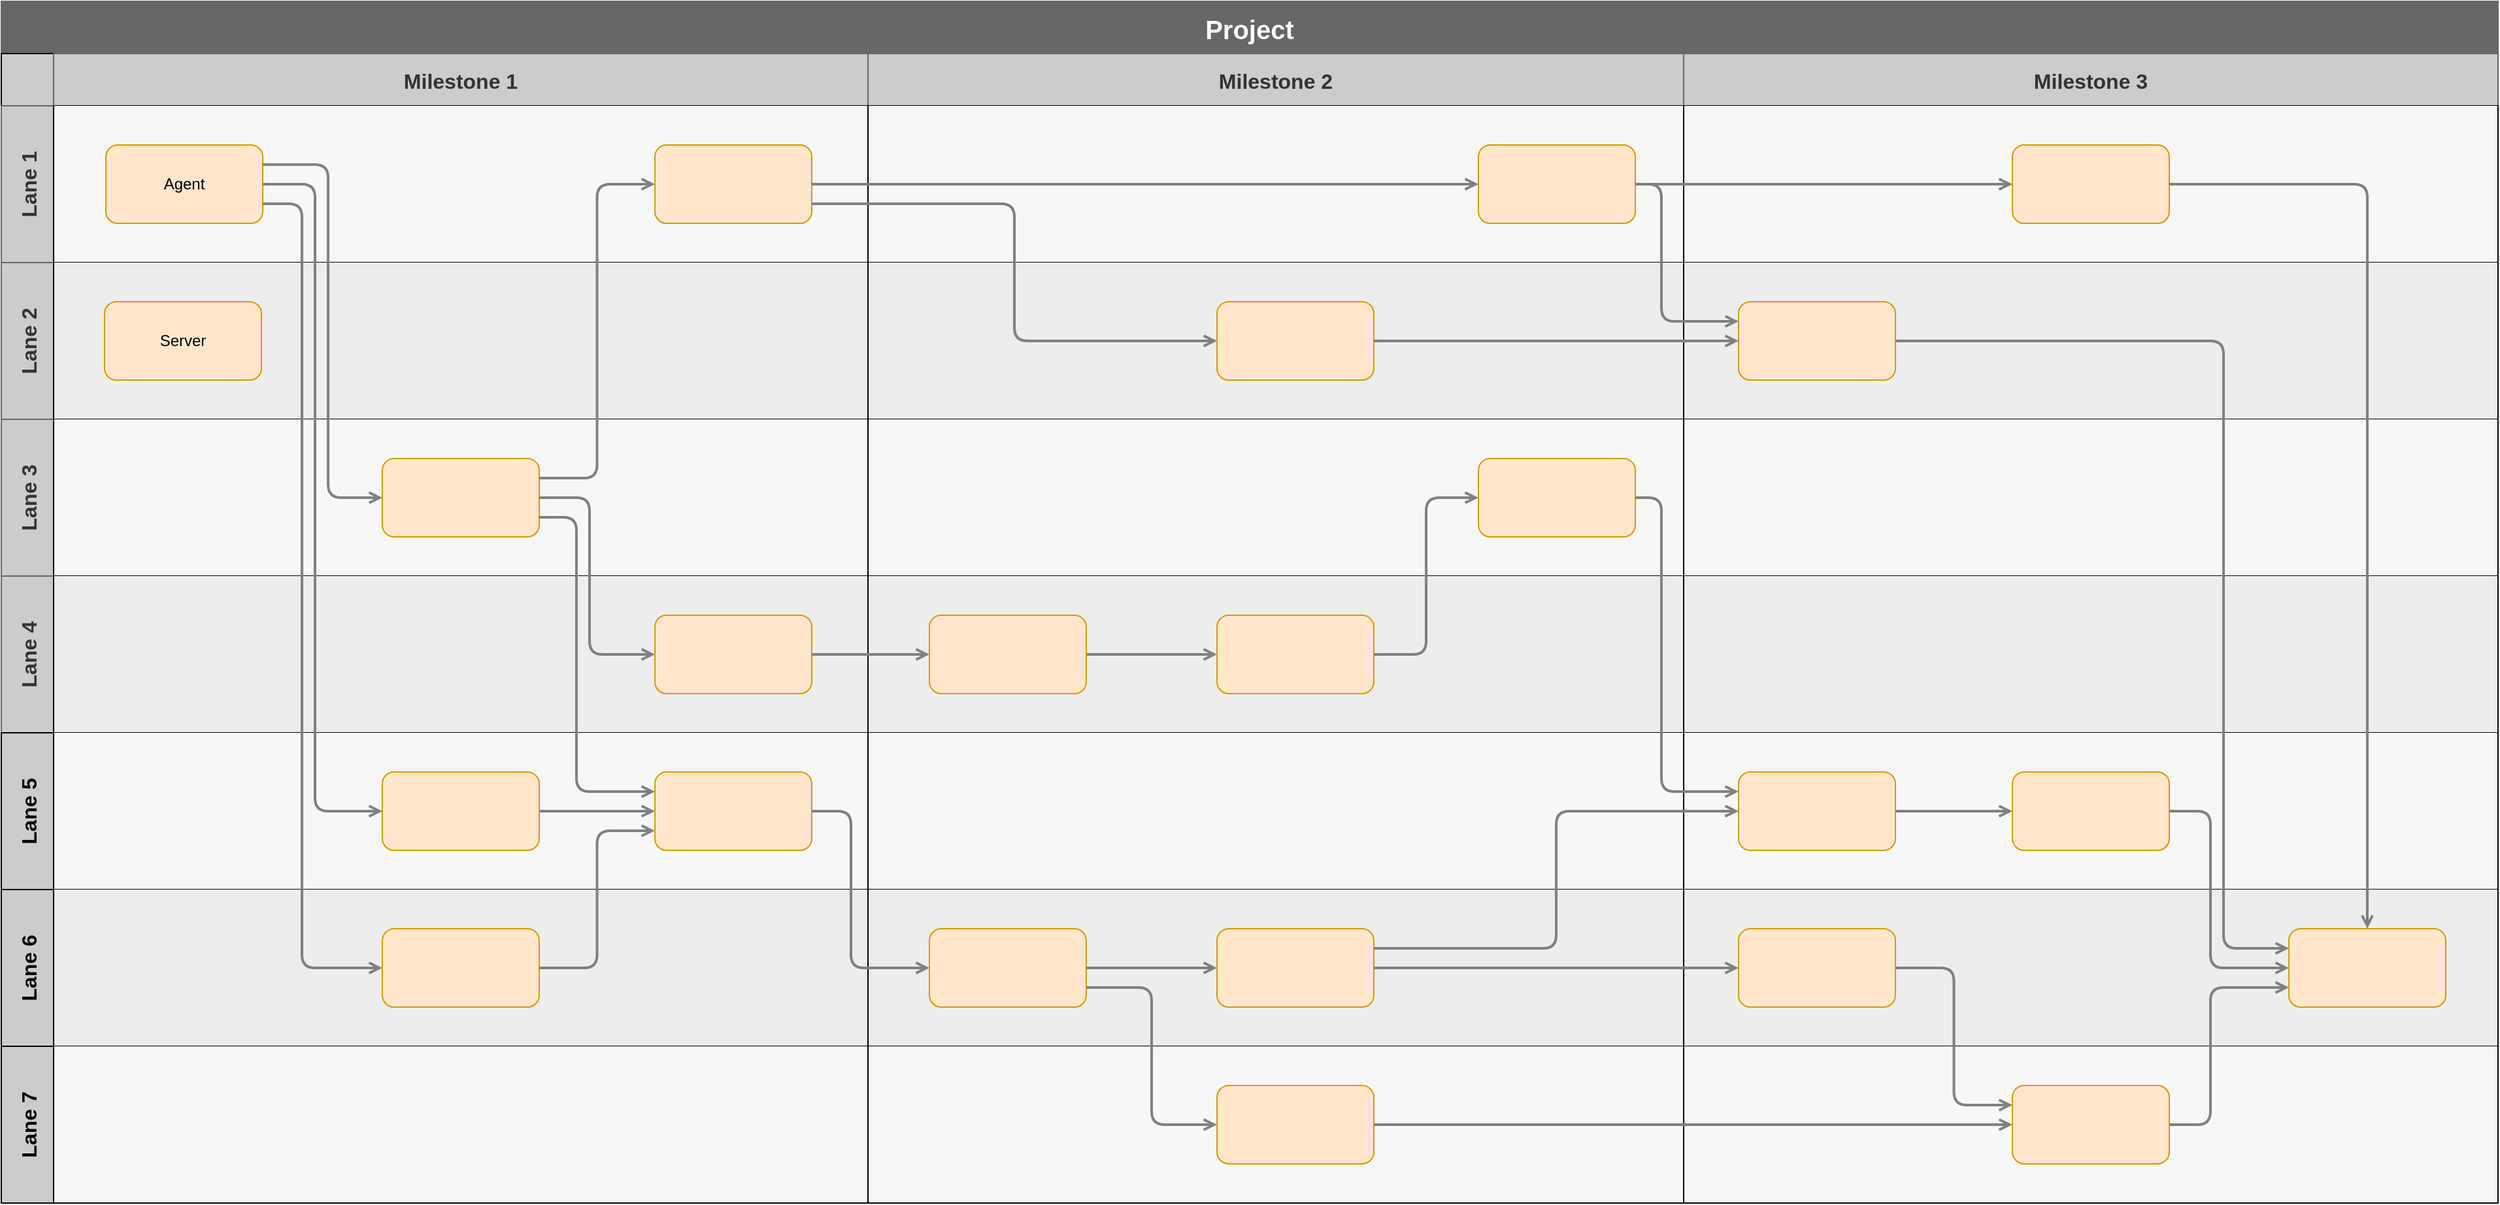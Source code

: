 <mxfile version="17.1.1" type="github">
  <diagram id="SKKUcJ5VEc6u-D2HOba2" name="Main">
    <mxGraphModel dx="1422" dy="762" grid="1" gridSize="10" guides="1" tooltips="1" connect="1" arrows="1" fold="1" page="0" pageScale="1" pageWidth="850" pageHeight="1100" math="0" shadow="0">
      <root>
        <mxCell id="0" />
        <mxCell id="1" parent="0" />
        <mxCell id="Bd9ExztTySn4Xa-1oHR2-1" value="Project" style="shape=table;childLayout=tableLayout;rowLines=0;columnLines=0;startSize=40;collapsible=0;recursiveResize=0;expand=0;pointerEvents=0;strokeColor=#666666;fontStyle=1;fontSize=20;labelBackgroundColor=none;fillColor=#666666;fontColor=#FFFFFF;" parent="1" vertex="1">
          <mxGeometry x="40" y="40" width="1910" height="920" as="geometry" />
        </mxCell>
        <mxCell id="Bd9ExztTySn4Xa-1oHR2-2" value="" style="swimlane;horizontal=0;points=[[0,0.5],[1,0.5]];portConstraint=eastwest;startSize=40;collapsible=0;recursiveResize=0;expand=0;pointerEvents=0;fillColor=#CCCCCC;" parent="Bd9ExztTySn4Xa-1oHR2-1" vertex="1">
          <mxGeometry y="40" width="1910" height="40" as="geometry" />
        </mxCell>
        <mxCell id="Bd9ExztTySn4Xa-1oHR2-3" value="Milestone 1" style="swimlane;connectable=0;startSize=40;collapsible=0;recursiveResize=0;expand=0;pointerEvents=0;strokeColor=#666666;fontColor=#333333;fillColor=#CCCCCC;fontSize=16;" parent="Bd9ExztTySn4Xa-1oHR2-2" vertex="1">
          <mxGeometry x="40" width="623" height="40" as="geometry">
            <mxRectangle width="623" height="40" as="alternateBounds" />
          </mxGeometry>
        </mxCell>
        <mxCell id="Bd9ExztTySn4Xa-1oHR2-4" value="Milestone 2" style="swimlane;connectable=0;startSize=40;collapsible=0;recursiveResize=0;expand=0;pointerEvents=0;strokeColor=#666666;fontColor=#333333;fillColor=#CCCCCC;fontSize=16;" parent="Bd9ExztTySn4Xa-1oHR2-2" vertex="1">
          <mxGeometry x="663" width="624" height="40" as="geometry">
            <mxRectangle width="624" height="40" as="alternateBounds" />
          </mxGeometry>
        </mxCell>
        <mxCell id="Bd9ExztTySn4Xa-1oHR2-5" value="Milestone 3" style="swimlane;connectable=0;startSize=40;collapsible=0;recursiveResize=0;expand=0;pointerEvents=0;strokeColor=#666666;fontColor=#333333;fillColor=#CCCCCC;fontSize=16;" parent="Bd9ExztTySn4Xa-1oHR2-2" vertex="1">
          <mxGeometry x="1287" width="623" height="40" as="geometry">
            <mxRectangle width="623" height="40" as="alternateBounds" />
          </mxGeometry>
        </mxCell>
        <mxCell id="Bd9ExztTySn4Xa-1oHR2-6" value="Lane 1" style="swimlane;horizontal=0;points=[[0,0.5],[1,0.5]];portConstraint=eastwest;startSize=40;collapsible=0;recursiveResize=0;expand=0;pointerEvents=0;strokeColor=#666666;fontColor=#333333;fillColor=#CCCCCC;fontSize=16;" parent="Bd9ExztTySn4Xa-1oHR2-1" vertex="1">
          <mxGeometry y="80" width="1910" height="120" as="geometry" />
        </mxCell>
        <mxCell id="Bd9ExztTySn4Xa-1oHR2-7" value="" style="swimlane;connectable=0;startSize=0;collapsible=0;recursiveResize=0;expand=0;pointerEvents=0;fillColor=#E6E6E6;swimlaneFillColor=#F7F7F7;" parent="Bd9ExztTySn4Xa-1oHR2-6" vertex="1">
          <mxGeometry x="40" width="623" height="120" as="geometry">
            <mxRectangle width="623" height="120" as="alternateBounds" />
          </mxGeometry>
        </mxCell>
        <mxCell id="Bd9ExztTySn4Xa-1oHR2-8" value="Agent" style="rounded=1;whiteSpace=wrap;html=1;fillColor=#ffe6cc;strokeColor=#d79b00;" parent="Bd9ExztTySn4Xa-1oHR2-7" vertex="1">
          <mxGeometry x="40" y="30" width="120" height="60" as="geometry" />
        </mxCell>
        <mxCell id="Bd9ExztTySn4Xa-1oHR2-9" value="" style="rounded=1;whiteSpace=wrap;html=1;fillColor=#ffe6cc;strokeColor=#d79b00;" parent="Bd9ExztTySn4Xa-1oHR2-7" vertex="1">
          <mxGeometry x="460" y="30" width="120" height="60" as="geometry" />
        </mxCell>
        <mxCell id="Bd9ExztTySn4Xa-1oHR2-10" value="" style="swimlane;connectable=0;startSize=0;collapsible=0;recursiveResize=0;expand=0;pointerEvents=0;fillColor=#E6E6E6;swimlaneFillColor=#F7F7F7;" parent="Bd9ExztTySn4Xa-1oHR2-6" vertex="1">
          <mxGeometry x="663" width="624" height="120" as="geometry">
            <mxRectangle width="624" height="120" as="alternateBounds" />
          </mxGeometry>
        </mxCell>
        <mxCell id="Bd9ExztTySn4Xa-1oHR2-11" value="" style="rounded=1;whiteSpace=wrap;html=1;fillColor=#ffe6cc;strokeColor=#d79b00;" parent="Bd9ExztTySn4Xa-1oHR2-10" vertex="1">
          <mxGeometry x="467" y="30" width="120" height="60" as="geometry" />
        </mxCell>
        <mxCell id="Bd9ExztTySn4Xa-1oHR2-12" value="" style="swimlane;connectable=0;startSize=0;collapsible=0;recursiveResize=0;expand=0;pointerEvents=0;fillColor=#E6E6E6;swimlaneFillColor=#F7F7F7;" parent="Bd9ExztTySn4Xa-1oHR2-6" vertex="1">
          <mxGeometry x="1287" width="623" height="120" as="geometry">
            <mxRectangle width="623" height="120" as="alternateBounds" />
          </mxGeometry>
        </mxCell>
        <mxCell id="Bd9ExztTySn4Xa-1oHR2-13" value="" style="rounded=1;whiteSpace=wrap;html=1;fillColor=#ffe6cc;strokeColor=#d79b00;" parent="Bd9ExztTySn4Xa-1oHR2-12" vertex="1">
          <mxGeometry x="251.5" y="30" width="120" height="60" as="geometry" />
        </mxCell>
        <mxCell id="Bd9ExztTySn4Xa-1oHR2-14" style="edgeStyle=orthogonalEdgeStyle;rounded=1;orthogonalLoop=1;jettySize=auto;html=1;exitX=1;exitY=0.5;exitDx=0;exitDy=0;entryX=0;entryY=0.5;entryDx=0;entryDy=0;jumpStyle=arc;strokeWidth=2;strokeColor=#808080;endArrow=open;endFill=0;" parent="Bd9ExztTySn4Xa-1oHR2-6" source="Bd9ExztTySn4Xa-1oHR2-9" target="Bd9ExztTySn4Xa-1oHR2-11" edge="1">
          <mxGeometry relative="1" as="geometry" />
        </mxCell>
        <mxCell id="Bd9ExztTySn4Xa-1oHR2-15" style="edgeStyle=orthogonalEdgeStyle;rounded=1;orthogonalLoop=1;jettySize=auto;html=1;exitX=1;exitY=0.5;exitDx=0;exitDy=0;jumpStyle=arc;strokeWidth=2;strokeColor=#808080;endArrow=open;endFill=0;" parent="Bd9ExztTySn4Xa-1oHR2-6" source="Bd9ExztTySn4Xa-1oHR2-11" target="Bd9ExztTySn4Xa-1oHR2-13" edge="1">
          <mxGeometry relative="1" as="geometry" />
        </mxCell>
        <mxCell id="Bd9ExztTySn4Xa-1oHR2-16" value="Lane 2" style="swimlane;horizontal=0;points=[[0,0.5],[1,0.5]];portConstraint=eastwest;startSize=40;collapsible=0;recursiveResize=0;expand=0;pointerEvents=0;strokeColor=#666666;fontColor=#333333;fillColor=#CCCCCC;fontSize=16;" parent="Bd9ExztTySn4Xa-1oHR2-1" vertex="1">
          <mxGeometry y="200" width="1910" height="120" as="geometry" />
        </mxCell>
        <mxCell id="Bd9ExztTySn4Xa-1oHR2-17" value="" style="swimlane;connectable=0;startSize=0;collapsible=0;recursiveResize=0;expand=0;pointerEvents=0;swimlaneFillColor=#EDEDED;" parent="Bd9ExztTySn4Xa-1oHR2-16" vertex="1">
          <mxGeometry x="40" width="623" height="120" as="geometry">
            <mxRectangle width="623" height="120" as="alternateBounds" />
          </mxGeometry>
        </mxCell>
        <mxCell id="Pblytjd7HcFPG1i_1WcL-1" value="Server" style="rounded=1;whiteSpace=wrap;html=1;fillColor=#ffe6cc;strokeColor=#d79b00;" vertex="1" parent="Bd9ExztTySn4Xa-1oHR2-17">
          <mxGeometry x="39" y="30" width="120" height="60" as="geometry" />
        </mxCell>
        <mxCell id="Bd9ExztTySn4Xa-1oHR2-18" value="" style="swimlane;connectable=0;startSize=0;collapsible=0;recursiveResize=0;expand=0;pointerEvents=0;swimlaneFillColor=#EDEDED;" parent="Bd9ExztTySn4Xa-1oHR2-16" vertex="1">
          <mxGeometry x="663" width="624" height="120" as="geometry">
            <mxRectangle width="624" height="120" as="alternateBounds" />
          </mxGeometry>
        </mxCell>
        <mxCell id="Bd9ExztTySn4Xa-1oHR2-19" value="" style="rounded=1;whiteSpace=wrap;html=1;fillColor=#ffe6cc;strokeColor=#d79b00;" parent="Bd9ExztTySn4Xa-1oHR2-18" vertex="1">
          <mxGeometry x="267" y="30" width="120" height="60" as="geometry" />
        </mxCell>
        <mxCell id="Bd9ExztTySn4Xa-1oHR2-20" value="" style="swimlane;connectable=0;startSize=0;collapsible=0;recursiveResize=0;expand=0;pointerEvents=0;swimlaneFillColor=#EDEDED;" parent="Bd9ExztTySn4Xa-1oHR2-16" vertex="1">
          <mxGeometry x="1287" width="623" height="120" as="geometry">
            <mxRectangle width="623" height="120" as="alternateBounds" />
          </mxGeometry>
        </mxCell>
        <mxCell id="Bd9ExztTySn4Xa-1oHR2-21" value="" style="rounded=1;whiteSpace=wrap;html=1;fillColor=#ffe6cc;strokeColor=#d79b00;" parent="Bd9ExztTySn4Xa-1oHR2-20" vertex="1">
          <mxGeometry x="42" y="30" width="120" height="60" as="geometry" />
        </mxCell>
        <mxCell id="Bd9ExztTySn4Xa-1oHR2-22" style="edgeStyle=orthogonalEdgeStyle;rounded=1;orthogonalLoop=1;jettySize=auto;html=1;exitX=1;exitY=0.5;exitDx=0;exitDy=0;entryX=0;entryY=0.5;entryDx=0;entryDy=0;jumpStyle=arc;strokeWidth=2;strokeColor=#808080;endArrow=open;endFill=0;" parent="Bd9ExztTySn4Xa-1oHR2-16" source="Bd9ExztTySn4Xa-1oHR2-19" target="Bd9ExztTySn4Xa-1oHR2-21" edge="1">
          <mxGeometry relative="1" as="geometry" />
        </mxCell>
        <mxCell id="Bd9ExztTySn4Xa-1oHR2-23" value="Lane 3" style="swimlane;horizontal=0;points=[[0,0.5],[1,0.5]];portConstraint=eastwest;startSize=40;collapsible=0;recursiveResize=0;expand=0;pointerEvents=0;strokeColor=#666666;fontColor=#333333;fillColor=#CCCCCC;fontSize=16;" parent="Bd9ExztTySn4Xa-1oHR2-1" vertex="1">
          <mxGeometry y="320" width="1910" height="120" as="geometry" />
        </mxCell>
        <mxCell id="Bd9ExztTySn4Xa-1oHR2-24" value="" style="swimlane;connectable=0;startSize=0;collapsible=0;recursiveResize=0;expand=0;pointerEvents=0;swimlaneFillColor=#F7F7F7;" parent="Bd9ExztTySn4Xa-1oHR2-23" vertex="1">
          <mxGeometry x="40" width="623" height="120" as="geometry">
            <mxRectangle width="623" height="120" as="alternateBounds" />
          </mxGeometry>
        </mxCell>
        <mxCell id="Bd9ExztTySn4Xa-1oHR2-25" value="" style="rounded=1;whiteSpace=wrap;html=1;fillColor=#ffe6cc;strokeColor=#d79b00;" parent="Bd9ExztTySn4Xa-1oHR2-24" vertex="1">
          <mxGeometry x="251.5" y="30" width="120" height="60" as="geometry" />
        </mxCell>
        <mxCell id="Bd9ExztTySn4Xa-1oHR2-26" value="" style="swimlane;connectable=0;startSize=0;collapsible=0;recursiveResize=0;expand=0;pointerEvents=0;swimlaneFillColor=#F7F7F7;" parent="Bd9ExztTySn4Xa-1oHR2-23" vertex="1">
          <mxGeometry x="663" width="624" height="120" as="geometry">
            <mxRectangle width="624" height="120" as="alternateBounds" />
          </mxGeometry>
        </mxCell>
        <mxCell id="Bd9ExztTySn4Xa-1oHR2-27" value="" style="rounded=1;whiteSpace=wrap;html=1;fillColor=#ffe6cc;strokeColor=#d79b00;" parent="Bd9ExztTySn4Xa-1oHR2-26" vertex="1">
          <mxGeometry x="467" y="30" width="120" height="60" as="geometry" />
        </mxCell>
        <mxCell id="Bd9ExztTySn4Xa-1oHR2-28" value="" style="swimlane;connectable=0;startSize=0;collapsible=0;recursiveResize=0;expand=0;pointerEvents=0;swimlaneFillColor=#F7F7F7;" parent="Bd9ExztTySn4Xa-1oHR2-23" vertex="1">
          <mxGeometry x="1287" width="623" height="120" as="geometry">
            <mxRectangle width="623" height="120" as="alternateBounds" />
          </mxGeometry>
        </mxCell>
        <mxCell id="Bd9ExztTySn4Xa-1oHR2-29" value="Lane 4" style="swimlane;horizontal=0;points=[[0,0.5],[1,0.5]];portConstraint=eastwest;startSize=40;collapsible=0;recursiveResize=0;expand=0;pointerEvents=0;strokeColor=#666666;fontColor=#333333;fillColor=#CCCCCC;fontSize=16;" parent="Bd9ExztTySn4Xa-1oHR2-1" vertex="1">
          <mxGeometry y="440" width="1910" height="120" as="geometry" />
        </mxCell>
        <mxCell id="Bd9ExztTySn4Xa-1oHR2-30" value="" style="swimlane;connectable=0;startSize=0;collapsible=0;recursiveResize=0;expand=0;pointerEvents=0;swimlaneFillColor=#EDEDED;" parent="Bd9ExztTySn4Xa-1oHR2-29" vertex="1">
          <mxGeometry x="40" width="623" height="120" as="geometry">
            <mxRectangle width="623" height="120" as="alternateBounds" />
          </mxGeometry>
        </mxCell>
        <mxCell id="Bd9ExztTySn4Xa-1oHR2-31" value="" style="rounded=1;whiteSpace=wrap;html=1;fillColor=#ffe6cc;strokeColor=#d79b00;" parent="Bd9ExztTySn4Xa-1oHR2-30" vertex="1">
          <mxGeometry x="460" y="30" width="120" height="60" as="geometry" />
        </mxCell>
        <mxCell id="Bd9ExztTySn4Xa-1oHR2-32" value="" style="swimlane;connectable=0;startSize=0;collapsible=0;recursiveResize=0;expand=0;pointerEvents=0;swimlaneFillColor=#EDEDED;" parent="Bd9ExztTySn4Xa-1oHR2-29" vertex="1">
          <mxGeometry x="663" width="624" height="120" as="geometry">
            <mxRectangle width="624" height="120" as="alternateBounds" />
          </mxGeometry>
        </mxCell>
        <mxCell id="Bd9ExztTySn4Xa-1oHR2-33" value="" style="edgeStyle=orthogonalEdgeStyle;rounded=1;orthogonalLoop=1;jettySize=auto;html=1;jumpStyle=arc;strokeWidth=2;strokeColor=#808080;endArrow=open;endFill=0;" parent="Bd9ExztTySn4Xa-1oHR2-32" source="Bd9ExztTySn4Xa-1oHR2-34" target="Bd9ExztTySn4Xa-1oHR2-35" edge="1">
          <mxGeometry relative="1" as="geometry" />
        </mxCell>
        <mxCell id="Bd9ExztTySn4Xa-1oHR2-34" value="" style="rounded=1;whiteSpace=wrap;html=1;fillColor=#ffe6cc;strokeColor=#d79b00;" parent="Bd9ExztTySn4Xa-1oHR2-32" vertex="1">
          <mxGeometry x="47" y="30" width="120" height="60" as="geometry" />
        </mxCell>
        <mxCell id="Bd9ExztTySn4Xa-1oHR2-35" value="" style="rounded=1;whiteSpace=wrap;html=1;fillColor=#ffe6cc;strokeColor=#d79b00;" parent="Bd9ExztTySn4Xa-1oHR2-32" vertex="1">
          <mxGeometry x="267" y="30" width="120" height="60" as="geometry" />
        </mxCell>
        <mxCell id="Bd9ExztTySn4Xa-1oHR2-36" value="" style="swimlane;connectable=0;startSize=0;collapsible=0;recursiveResize=0;expand=0;pointerEvents=0;swimlaneFillColor=#EDEDED;" parent="Bd9ExztTySn4Xa-1oHR2-29" vertex="1">
          <mxGeometry x="1287" width="623" height="120" as="geometry">
            <mxRectangle width="623" height="120" as="alternateBounds" />
          </mxGeometry>
        </mxCell>
        <mxCell id="Bd9ExztTySn4Xa-1oHR2-37" style="edgeStyle=orthogonalEdgeStyle;rounded=1;orthogonalLoop=1;jettySize=auto;html=1;exitX=1;exitY=0.5;exitDx=0;exitDy=0;jumpStyle=arc;strokeWidth=2;strokeColor=#808080;endArrow=open;endFill=0;" parent="Bd9ExztTySn4Xa-1oHR2-29" source="Bd9ExztTySn4Xa-1oHR2-31" target="Bd9ExztTySn4Xa-1oHR2-34" edge="1">
          <mxGeometry relative="1" as="geometry" />
        </mxCell>
        <mxCell id="Bd9ExztTySn4Xa-1oHR2-38" value="Lane 5" style="swimlane;horizontal=0;points=[[0,0.5],[1,0.5]];portConstraint=eastwest;startSize=40;collapsible=0;recursiveResize=0;expand=0;pointerEvents=0;fillColor=#CCCCCC;fontSize=16;" parent="Bd9ExztTySn4Xa-1oHR2-1" vertex="1">
          <mxGeometry y="560" width="1910" height="120" as="geometry" />
        </mxCell>
        <mxCell id="Bd9ExztTySn4Xa-1oHR2-39" value="" style="swimlane;connectable=0;startSize=0;collapsible=0;recursiveResize=0;expand=0;pointerEvents=0;swimlaneFillColor=#F7F7F7;" parent="Bd9ExztTySn4Xa-1oHR2-38" vertex="1">
          <mxGeometry x="40" width="623" height="120" as="geometry">
            <mxRectangle width="623" height="120" as="alternateBounds" />
          </mxGeometry>
        </mxCell>
        <mxCell id="Bd9ExztTySn4Xa-1oHR2-40" style="edgeStyle=orthogonalEdgeStyle;rounded=1;orthogonalLoop=1;jettySize=auto;html=1;exitX=1;exitY=0.5;exitDx=0;exitDy=0;entryX=0;entryY=0.5;entryDx=0;entryDy=0;jumpStyle=arc;strokeWidth=2;strokeColor=#808080;endArrow=open;endFill=0;" parent="Bd9ExztTySn4Xa-1oHR2-39" source="Bd9ExztTySn4Xa-1oHR2-41" target="Bd9ExztTySn4Xa-1oHR2-42" edge="1">
          <mxGeometry relative="1" as="geometry" />
        </mxCell>
        <mxCell id="Bd9ExztTySn4Xa-1oHR2-41" value="" style="rounded=1;whiteSpace=wrap;html=1;fillColor=#ffe6cc;strokeColor=#d79b00;" parent="Bd9ExztTySn4Xa-1oHR2-39" vertex="1">
          <mxGeometry x="251.5" y="30" width="120" height="60" as="geometry" />
        </mxCell>
        <mxCell id="Bd9ExztTySn4Xa-1oHR2-42" value="" style="rounded=1;whiteSpace=wrap;html=1;fillColor=#ffe6cc;strokeColor=#d79b00;" parent="Bd9ExztTySn4Xa-1oHR2-39" vertex="1">
          <mxGeometry x="460" y="30" width="120" height="60" as="geometry" />
        </mxCell>
        <mxCell id="Bd9ExztTySn4Xa-1oHR2-43" value="" style="swimlane;connectable=0;startSize=0;collapsible=0;recursiveResize=0;expand=0;pointerEvents=0;swimlaneFillColor=#F7F7F7;" parent="Bd9ExztTySn4Xa-1oHR2-38" vertex="1">
          <mxGeometry x="663" width="624" height="120" as="geometry">
            <mxRectangle width="624" height="120" as="alternateBounds" />
          </mxGeometry>
        </mxCell>
        <mxCell id="Bd9ExztTySn4Xa-1oHR2-44" value="" style="swimlane;connectable=0;startSize=0;collapsible=0;recursiveResize=0;expand=0;pointerEvents=0;swimlaneFillColor=#F7F7F7;" parent="Bd9ExztTySn4Xa-1oHR2-38" vertex="1">
          <mxGeometry x="1287" width="623" height="120" as="geometry">
            <mxRectangle width="623" height="120" as="alternateBounds" />
          </mxGeometry>
        </mxCell>
        <mxCell id="Bd9ExztTySn4Xa-1oHR2-45" value="" style="rounded=1;whiteSpace=wrap;html=1;fillColor=#ffe6cc;strokeColor=#d79b00;" parent="Bd9ExztTySn4Xa-1oHR2-44" vertex="1">
          <mxGeometry x="251.5" y="30" width="120" height="60" as="geometry" />
        </mxCell>
        <mxCell id="Bd9ExztTySn4Xa-1oHR2-46" style="edgeStyle=orthogonalEdgeStyle;rounded=1;orthogonalLoop=1;jettySize=auto;html=1;exitX=1;exitY=0.5;exitDx=0;exitDy=0;entryX=0;entryY=0.5;entryDx=0;entryDy=0;jumpStyle=arc;strokeWidth=2;strokeColor=#808080;endArrow=open;endFill=0;" parent="Bd9ExztTySn4Xa-1oHR2-44" source="Bd9ExztTySn4Xa-1oHR2-47" target="Bd9ExztTySn4Xa-1oHR2-45" edge="1">
          <mxGeometry relative="1" as="geometry" />
        </mxCell>
        <mxCell id="Bd9ExztTySn4Xa-1oHR2-47" value="" style="rounded=1;whiteSpace=wrap;html=1;fillColor=#ffe6cc;strokeColor=#d79b00;" parent="Bd9ExztTySn4Xa-1oHR2-44" vertex="1">
          <mxGeometry x="42" y="30" width="120" height="60" as="geometry" />
        </mxCell>
        <mxCell id="Bd9ExztTySn4Xa-1oHR2-48" value="Lane 6" style="swimlane;horizontal=0;points=[[0,0.5],[1,0.5]];portConstraint=eastwest;startSize=40;collapsible=0;recursiveResize=0;expand=0;pointerEvents=0;fillColor=#CCCCCC;fontSize=16;" parent="Bd9ExztTySn4Xa-1oHR2-1" vertex="1">
          <mxGeometry y="680" width="1910" height="120" as="geometry" />
        </mxCell>
        <mxCell id="Bd9ExztTySn4Xa-1oHR2-49" value="" style="swimlane;connectable=0;startSize=0;collapsible=0;recursiveResize=0;expand=0;pointerEvents=0;swimlaneFillColor=#EDEDED;" parent="Bd9ExztTySn4Xa-1oHR2-48" vertex="1">
          <mxGeometry x="40" width="623" height="120" as="geometry">
            <mxRectangle width="623" height="120" as="alternateBounds" />
          </mxGeometry>
        </mxCell>
        <mxCell id="Bd9ExztTySn4Xa-1oHR2-50" value="" style="rounded=1;whiteSpace=wrap;html=1;fillColor=#ffe6cc;strokeColor=#d79b00;" parent="Bd9ExztTySn4Xa-1oHR2-49" vertex="1">
          <mxGeometry x="251.5" y="30" width="120" height="60" as="geometry" />
        </mxCell>
        <mxCell id="Bd9ExztTySn4Xa-1oHR2-51" value="" style="swimlane;connectable=0;startSize=0;collapsible=0;recursiveResize=0;expand=0;pointerEvents=0;swimlaneFillColor=#EDEDED;" parent="Bd9ExztTySn4Xa-1oHR2-48" vertex="1">
          <mxGeometry x="663" width="624" height="120" as="geometry">
            <mxRectangle width="624" height="120" as="alternateBounds" />
          </mxGeometry>
        </mxCell>
        <mxCell id="Bd9ExztTySn4Xa-1oHR2-52" value="" style="rounded=1;whiteSpace=wrap;html=1;fillColor=#ffe6cc;strokeColor=#d79b00;" parent="Bd9ExztTySn4Xa-1oHR2-51" vertex="1">
          <mxGeometry x="47" y="30" width="120" height="60" as="geometry" />
        </mxCell>
        <mxCell id="Bd9ExztTySn4Xa-1oHR2-53" value="" style="rounded=1;whiteSpace=wrap;html=1;fillColor=#ffe6cc;strokeColor=#d79b00;" parent="Bd9ExztTySn4Xa-1oHR2-51" vertex="1">
          <mxGeometry x="267" y="30" width="120" height="60" as="geometry" />
        </mxCell>
        <mxCell id="Bd9ExztTySn4Xa-1oHR2-54" value="" style="edgeStyle=orthogonalEdgeStyle;rounded=1;orthogonalLoop=1;jettySize=auto;html=1;jumpStyle=arc;strokeWidth=2;strokeColor=#808080;endArrow=open;endFill=0;" parent="Bd9ExztTySn4Xa-1oHR2-51" source="Bd9ExztTySn4Xa-1oHR2-52" target="Bd9ExztTySn4Xa-1oHR2-53" edge="1">
          <mxGeometry relative="1" as="geometry" />
        </mxCell>
        <mxCell id="Bd9ExztTySn4Xa-1oHR2-55" value="" style="swimlane;connectable=0;startSize=0;collapsible=0;recursiveResize=0;expand=0;pointerEvents=0;swimlaneFillColor=#EDEDED;" parent="Bd9ExztTySn4Xa-1oHR2-48" vertex="1">
          <mxGeometry x="1287" width="623" height="120" as="geometry">
            <mxRectangle width="623" height="120" as="alternateBounds" />
          </mxGeometry>
        </mxCell>
        <mxCell id="Bd9ExztTySn4Xa-1oHR2-56" value="" style="rounded=1;whiteSpace=wrap;html=1;fillColor=#ffe6cc;strokeColor=#d79b00;" parent="Bd9ExztTySn4Xa-1oHR2-55" vertex="1">
          <mxGeometry x="42" y="30" width="120" height="60" as="geometry" />
        </mxCell>
        <mxCell id="Bd9ExztTySn4Xa-1oHR2-57" value="" style="rounded=1;whiteSpace=wrap;html=1;fillColor=#ffe6cc;strokeColor=#d79b00;" parent="Bd9ExztTySn4Xa-1oHR2-55" vertex="1">
          <mxGeometry x="463" y="30" width="120" height="60" as="geometry" />
        </mxCell>
        <mxCell id="Bd9ExztTySn4Xa-1oHR2-58" style="edgeStyle=orthogonalEdgeStyle;rounded=1;orthogonalLoop=1;jettySize=auto;html=1;exitX=1;exitY=0.5;exitDx=0;exitDy=0;jumpStyle=arc;strokeWidth=2;strokeColor=#808080;endArrow=open;endFill=0;" parent="Bd9ExztTySn4Xa-1oHR2-48" source="Bd9ExztTySn4Xa-1oHR2-53" target="Bd9ExztTySn4Xa-1oHR2-56" edge="1">
          <mxGeometry relative="1" as="geometry" />
        </mxCell>
        <mxCell id="Bd9ExztTySn4Xa-1oHR2-59" value="Lane 7" style="swimlane;horizontal=0;points=[[0,0.5],[1,0.5]];portConstraint=eastwest;startSize=40;collapsible=0;recursiveResize=0;expand=0;pointerEvents=0;fillColor=#CCCCCC;fontSize=16;" parent="Bd9ExztTySn4Xa-1oHR2-1" vertex="1">
          <mxGeometry y="800" width="1910" height="120" as="geometry" />
        </mxCell>
        <mxCell id="Bd9ExztTySn4Xa-1oHR2-60" style="swimlane;connectable=0;startSize=0;collapsible=0;recursiveResize=0;expand=0;pointerEvents=0;swimlaneFillColor=#F7F7F7;" parent="Bd9ExztTySn4Xa-1oHR2-59" vertex="1">
          <mxGeometry x="40" width="623" height="120" as="geometry">
            <mxRectangle width="623" height="120" as="alternateBounds" />
          </mxGeometry>
        </mxCell>
        <mxCell id="Bd9ExztTySn4Xa-1oHR2-61" style="swimlane;connectable=0;startSize=0;collapsible=0;recursiveResize=0;expand=0;pointerEvents=0;swimlaneFillColor=#F7F7F7;" parent="Bd9ExztTySn4Xa-1oHR2-59" vertex="1">
          <mxGeometry x="663" width="624" height="120" as="geometry">
            <mxRectangle width="624" height="120" as="alternateBounds" />
          </mxGeometry>
        </mxCell>
        <mxCell id="Bd9ExztTySn4Xa-1oHR2-62" value="" style="rounded=1;whiteSpace=wrap;html=1;fillColor=#ffe6cc;strokeColor=#d79b00;" parent="Bd9ExztTySn4Xa-1oHR2-61" vertex="1">
          <mxGeometry x="267" y="30" width="120" height="60" as="geometry" />
        </mxCell>
        <mxCell id="Bd9ExztTySn4Xa-1oHR2-63" style="swimlane;connectable=0;startSize=0;collapsible=0;recursiveResize=0;expand=0;pointerEvents=0;swimlaneFillColor=#F7F7F7;" parent="Bd9ExztTySn4Xa-1oHR2-59" vertex="1">
          <mxGeometry x="1287" width="623" height="120" as="geometry">
            <mxRectangle width="623" height="120" as="alternateBounds" />
          </mxGeometry>
        </mxCell>
        <mxCell id="Bd9ExztTySn4Xa-1oHR2-64" value="" style="rounded=1;whiteSpace=wrap;html=1;fillColor=#ffe6cc;strokeColor=#d79b00;" parent="Bd9ExztTySn4Xa-1oHR2-63" vertex="1">
          <mxGeometry x="251.5" y="30" width="120" height="60" as="geometry" />
        </mxCell>
        <mxCell id="Bd9ExztTySn4Xa-1oHR2-65" style="edgeStyle=orthogonalEdgeStyle;rounded=1;orthogonalLoop=1;jettySize=auto;html=1;exitX=1;exitY=0.5;exitDx=0;exitDy=0;jumpStyle=arc;strokeWidth=2;strokeColor=#808080;endArrow=open;endFill=0;" parent="Bd9ExztTySn4Xa-1oHR2-59" source="Bd9ExztTySn4Xa-1oHR2-62" target="Bd9ExztTySn4Xa-1oHR2-64" edge="1">
          <mxGeometry relative="1" as="geometry" />
        </mxCell>
        <mxCell id="Bd9ExztTySn4Xa-1oHR2-66" style="edgeStyle=orthogonalEdgeStyle;rounded=1;orthogonalLoop=1;jettySize=auto;html=1;entryX=0;entryY=0.5;entryDx=0;entryDy=0;exitX=1;exitY=0.25;exitDx=0;exitDy=0;jumpStyle=arc;strokeWidth=2;strokeColor=#808080;endArrow=open;endFill=0;" parent="Bd9ExztTySn4Xa-1oHR2-1" source="Bd9ExztTySn4Xa-1oHR2-8" target="Bd9ExztTySn4Xa-1oHR2-25" edge="1">
          <mxGeometry relative="1" as="geometry">
            <Array as="points">
              <mxPoint x="250" y="125" />
              <mxPoint x="250" y="380" />
            </Array>
          </mxGeometry>
        </mxCell>
        <mxCell id="Bd9ExztTySn4Xa-1oHR2-67" style="edgeStyle=orthogonalEdgeStyle;rounded=1;orthogonalLoop=1;jettySize=auto;html=1;entryX=0;entryY=0.5;entryDx=0;entryDy=0;jumpStyle=arc;strokeWidth=2;strokeColor=#808080;endArrow=open;endFill=0;" parent="Bd9ExztTySn4Xa-1oHR2-1" source="Bd9ExztTySn4Xa-1oHR2-8" target="Bd9ExztTySn4Xa-1oHR2-41" edge="1">
          <mxGeometry relative="1" as="geometry">
            <Array as="points">
              <mxPoint x="240" y="140" />
              <mxPoint x="240" y="620" />
            </Array>
          </mxGeometry>
        </mxCell>
        <mxCell id="Bd9ExztTySn4Xa-1oHR2-68" style="edgeStyle=orthogonalEdgeStyle;rounded=1;orthogonalLoop=1;jettySize=auto;html=1;entryX=0;entryY=0.5;entryDx=0;entryDy=0;exitX=1;exitY=0.75;exitDx=0;exitDy=0;jumpStyle=arc;strokeWidth=2;strokeColor=#808080;endArrow=open;endFill=0;" parent="Bd9ExztTySn4Xa-1oHR2-1" source="Bd9ExztTySn4Xa-1oHR2-8" target="Bd9ExztTySn4Xa-1oHR2-50" edge="1">
          <mxGeometry relative="1" as="geometry">
            <Array as="points">
              <mxPoint x="230" y="155" />
              <mxPoint x="230" y="740" />
            </Array>
          </mxGeometry>
        </mxCell>
        <mxCell id="Bd9ExztTySn4Xa-1oHR2-69" style="edgeStyle=orthogonalEdgeStyle;rounded=1;orthogonalLoop=1;jettySize=auto;html=1;exitX=1;exitY=0.25;exitDx=0;exitDy=0;entryX=0;entryY=0.5;entryDx=0;entryDy=0;jumpStyle=arc;strokeWidth=2;strokeColor=#808080;endArrow=open;endFill=0;" parent="Bd9ExztTySn4Xa-1oHR2-1" source="Bd9ExztTySn4Xa-1oHR2-25" target="Bd9ExztTySn4Xa-1oHR2-9" edge="1">
          <mxGeometry relative="1" as="geometry" />
        </mxCell>
        <mxCell id="Bd9ExztTySn4Xa-1oHR2-70" style="edgeStyle=orthogonalEdgeStyle;rounded=1;orthogonalLoop=1;jettySize=auto;html=1;exitX=1;exitY=0.5;exitDx=0;exitDy=0;entryX=0;entryY=0.5;entryDx=0;entryDy=0;jumpStyle=arc;strokeWidth=2;strokeColor=#808080;endArrow=open;endFill=0;" parent="Bd9ExztTySn4Xa-1oHR2-1" source="Bd9ExztTySn4Xa-1oHR2-25" target="Bd9ExztTySn4Xa-1oHR2-31" edge="1">
          <mxGeometry relative="1" as="geometry">
            <Array as="points">
              <mxPoint x="450" y="380" />
              <mxPoint x="450" y="500" />
            </Array>
          </mxGeometry>
        </mxCell>
        <mxCell id="Bd9ExztTySn4Xa-1oHR2-71" style="edgeStyle=orthogonalEdgeStyle;rounded=1;orthogonalLoop=1;jettySize=auto;html=1;exitX=1;exitY=0.75;exitDx=0;exitDy=0;entryX=0;entryY=0.25;entryDx=0;entryDy=0;jumpStyle=arc;strokeWidth=2;strokeColor=#808080;endArrow=open;endFill=0;" parent="Bd9ExztTySn4Xa-1oHR2-1" source="Bd9ExztTySn4Xa-1oHR2-25" target="Bd9ExztTySn4Xa-1oHR2-42" edge="1">
          <mxGeometry relative="1" as="geometry">
            <Array as="points">
              <mxPoint x="440" y="395" />
              <mxPoint x="440" y="605" />
            </Array>
          </mxGeometry>
        </mxCell>
        <mxCell id="Bd9ExztTySn4Xa-1oHR2-72" style="edgeStyle=orthogonalEdgeStyle;rounded=1;orthogonalLoop=1;jettySize=auto;html=1;exitX=1;exitY=0.5;exitDx=0;exitDy=0;entryX=0;entryY=0.75;entryDx=0;entryDy=0;jumpStyle=arc;strokeWidth=2;strokeColor=#808080;endArrow=open;endFill=0;" parent="Bd9ExztTySn4Xa-1oHR2-1" source="Bd9ExztTySn4Xa-1oHR2-50" target="Bd9ExztTySn4Xa-1oHR2-42" edge="1">
          <mxGeometry relative="1" as="geometry" />
        </mxCell>
        <mxCell id="Bd9ExztTySn4Xa-1oHR2-73" style="edgeStyle=orthogonalEdgeStyle;rounded=1;orthogonalLoop=1;jettySize=auto;html=1;exitX=1;exitY=0.5;exitDx=0;exitDy=0;entryX=0;entryY=0.5;entryDx=0;entryDy=0;jumpStyle=arc;strokeWidth=2;strokeColor=#808080;endArrow=open;endFill=0;" parent="Bd9ExztTySn4Xa-1oHR2-1" source="Bd9ExztTySn4Xa-1oHR2-35" target="Bd9ExztTySn4Xa-1oHR2-27" edge="1">
          <mxGeometry relative="1" as="geometry" />
        </mxCell>
        <mxCell id="Bd9ExztTySn4Xa-1oHR2-74" style="edgeStyle=orthogonalEdgeStyle;rounded=1;orthogonalLoop=1;jettySize=auto;html=1;exitX=1;exitY=0.75;exitDx=0;exitDy=0;entryX=0;entryY=0.5;entryDx=0;entryDy=0;jumpStyle=arc;strokeWidth=2;strokeColor=#808080;endArrow=open;endFill=0;" parent="Bd9ExztTySn4Xa-1oHR2-1" source="Bd9ExztTySn4Xa-1oHR2-9" target="Bd9ExztTySn4Xa-1oHR2-19" edge="1">
          <mxGeometry relative="1" as="geometry" />
        </mxCell>
        <mxCell id="Bd9ExztTySn4Xa-1oHR2-75" style="edgeStyle=orthogonalEdgeStyle;rounded=1;orthogonalLoop=1;jettySize=auto;html=1;exitX=1;exitY=0.5;exitDx=0;exitDy=0;entryX=0;entryY=0.5;entryDx=0;entryDy=0;jumpStyle=arc;strokeWidth=2;strokeColor=#808080;endArrow=open;endFill=0;" parent="Bd9ExztTySn4Xa-1oHR2-1" source="Bd9ExztTySn4Xa-1oHR2-42" target="Bd9ExztTySn4Xa-1oHR2-52" edge="1">
          <mxGeometry relative="1" as="geometry">
            <Array as="points">
              <mxPoint x="650" y="620" />
              <mxPoint x="650" y="740" />
            </Array>
          </mxGeometry>
        </mxCell>
        <mxCell id="Bd9ExztTySn4Xa-1oHR2-76" style="edgeStyle=orthogonalEdgeStyle;rounded=1;orthogonalLoop=1;jettySize=auto;html=1;exitX=1;exitY=0.75;exitDx=0;exitDy=0;entryX=0;entryY=0.5;entryDx=0;entryDy=0;jumpStyle=arc;strokeWidth=2;strokeColor=#808080;endArrow=open;endFill=0;" parent="Bd9ExztTySn4Xa-1oHR2-1" source="Bd9ExztTySn4Xa-1oHR2-52" target="Bd9ExztTySn4Xa-1oHR2-62" edge="1">
          <mxGeometry relative="1" as="geometry" />
        </mxCell>
        <mxCell id="Bd9ExztTySn4Xa-1oHR2-77" style="edgeStyle=orthogonalEdgeStyle;rounded=1;orthogonalLoop=1;jettySize=auto;html=1;exitX=1;exitY=0.5;exitDx=0;exitDy=0;entryX=0;entryY=0.25;entryDx=0;entryDy=0;jumpStyle=arc;strokeWidth=2;strokeColor=#808080;endArrow=open;endFill=0;" parent="Bd9ExztTySn4Xa-1oHR2-1" source="Bd9ExztTySn4Xa-1oHR2-11" target="Bd9ExztTySn4Xa-1oHR2-21" edge="1">
          <mxGeometry relative="1" as="geometry">
            <Array as="points">
              <mxPoint x="1270" y="140" />
              <mxPoint x="1270" y="245" />
            </Array>
          </mxGeometry>
        </mxCell>
        <mxCell id="Bd9ExztTySn4Xa-1oHR2-78" style="edgeStyle=orthogonalEdgeStyle;rounded=1;orthogonalLoop=1;jettySize=auto;html=1;exitX=1;exitY=0.25;exitDx=0;exitDy=0;entryX=0;entryY=0.5;entryDx=0;entryDy=0;jumpStyle=arc;strokeWidth=2;strokeColor=#808080;endArrow=open;endFill=0;" parent="Bd9ExztTySn4Xa-1oHR2-1" source="Bd9ExztTySn4Xa-1oHR2-53" target="Bd9ExztTySn4Xa-1oHR2-47" edge="1">
          <mxGeometry relative="1" as="geometry" />
        </mxCell>
        <mxCell id="Bd9ExztTySn4Xa-1oHR2-79" style="edgeStyle=orthogonalEdgeStyle;rounded=1;orthogonalLoop=1;jettySize=auto;html=1;exitX=1;exitY=0.5;exitDx=0;exitDy=0;entryX=0;entryY=0.25;entryDx=0;entryDy=0;jumpStyle=arc;strokeWidth=2;strokeColor=#808080;endArrow=open;endFill=0;" parent="Bd9ExztTySn4Xa-1oHR2-1" source="Bd9ExztTySn4Xa-1oHR2-27" target="Bd9ExztTySn4Xa-1oHR2-47" edge="1">
          <mxGeometry relative="1" as="geometry">
            <Array as="points">
              <mxPoint x="1270" y="380" />
              <mxPoint x="1270" y="605" />
            </Array>
          </mxGeometry>
        </mxCell>
        <mxCell id="Bd9ExztTySn4Xa-1oHR2-80" style="edgeStyle=orthogonalEdgeStyle;rounded=1;orthogonalLoop=1;jettySize=auto;html=1;exitX=1;exitY=0.5;exitDx=0;exitDy=0;entryX=0;entryY=0.25;entryDx=0;entryDy=0;jumpStyle=arc;strokeWidth=2;strokeColor=#808080;endArrow=open;endFill=0;" parent="Bd9ExztTySn4Xa-1oHR2-1" source="Bd9ExztTySn4Xa-1oHR2-56" target="Bd9ExztTySn4Xa-1oHR2-64" edge="1">
          <mxGeometry relative="1" as="geometry" />
        </mxCell>
        <mxCell id="Bd9ExztTySn4Xa-1oHR2-81" style="edgeStyle=orthogonalEdgeStyle;rounded=1;orthogonalLoop=1;jettySize=auto;html=1;exitX=1;exitY=0.5;exitDx=0;exitDy=0;entryX=0;entryY=0.25;entryDx=0;entryDy=0;jumpStyle=arc;strokeWidth=2;strokeColor=#808080;endArrow=open;endFill=0;" parent="Bd9ExztTySn4Xa-1oHR2-1" source="Bd9ExztTySn4Xa-1oHR2-21" target="Bd9ExztTySn4Xa-1oHR2-57" edge="1">
          <mxGeometry relative="1" as="geometry">
            <Array as="points">
              <mxPoint x="1700" y="260" />
              <mxPoint x="1700" y="725" />
            </Array>
          </mxGeometry>
        </mxCell>
        <mxCell id="Bd9ExztTySn4Xa-1oHR2-82" style="edgeStyle=orthogonalEdgeStyle;rounded=1;orthogonalLoop=1;jettySize=auto;html=1;exitX=1;exitY=0.5;exitDx=0;exitDy=0;entryX=0;entryY=0.5;entryDx=0;entryDy=0;jumpStyle=arc;strokeWidth=2;strokeColor=#808080;endArrow=open;endFill=0;" parent="Bd9ExztTySn4Xa-1oHR2-1" source="Bd9ExztTySn4Xa-1oHR2-45" target="Bd9ExztTySn4Xa-1oHR2-57" edge="1">
          <mxGeometry relative="1" as="geometry">
            <Array as="points">
              <mxPoint x="1690" y="620" />
              <mxPoint x="1690" y="740" />
            </Array>
          </mxGeometry>
        </mxCell>
        <mxCell id="Bd9ExztTySn4Xa-1oHR2-83" style="edgeStyle=orthogonalEdgeStyle;rounded=1;orthogonalLoop=1;jettySize=auto;html=1;exitX=1;exitY=0.5;exitDx=0;exitDy=0;entryX=0.5;entryY=0;entryDx=0;entryDy=0;jumpStyle=arc;strokeWidth=2;strokeColor=#808080;endArrow=open;endFill=0;" parent="Bd9ExztTySn4Xa-1oHR2-1" source="Bd9ExztTySn4Xa-1oHR2-13" target="Bd9ExztTySn4Xa-1oHR2-57" edge="1">
          <mxGeometry relative="1" as="geometry" />
        </mxCell>
        <mxCell id="Bd9ExztTySn4Xa-1oHR2-84" style="edgeStyle=orthogonalEdgeStyle;rounded=1;orthogonalLoop=1;jettySize=auto;html=1;exitX=1;exitY=0.5;exitDx=0;exitDy=0;entryX=0;entryY=0.75;entryDx=0;entryDy=0;jumpStyle=arc;strokeWidth=2;strokeColor=#808080;endArrow=open;endFill=0;" parent="Bd9ExztTySn4Xa-1oHR2-1" source="Bd9ExztTySn4Xa-1oHR2-64" target="Bd9ExztTySn4Xa-1oHR2-57" edge="1">
          <mxGeometry relative="1" as="geometry">
            <Array as="points">
              <mxPoint x="1690" y="860" />
              <mxPoint x="1690" y="755" />
            </Array>
          </mxGeometry>
        </mxCell>
      </root>
    </mxGraphModel>
  </diagram>
</mxfile>
